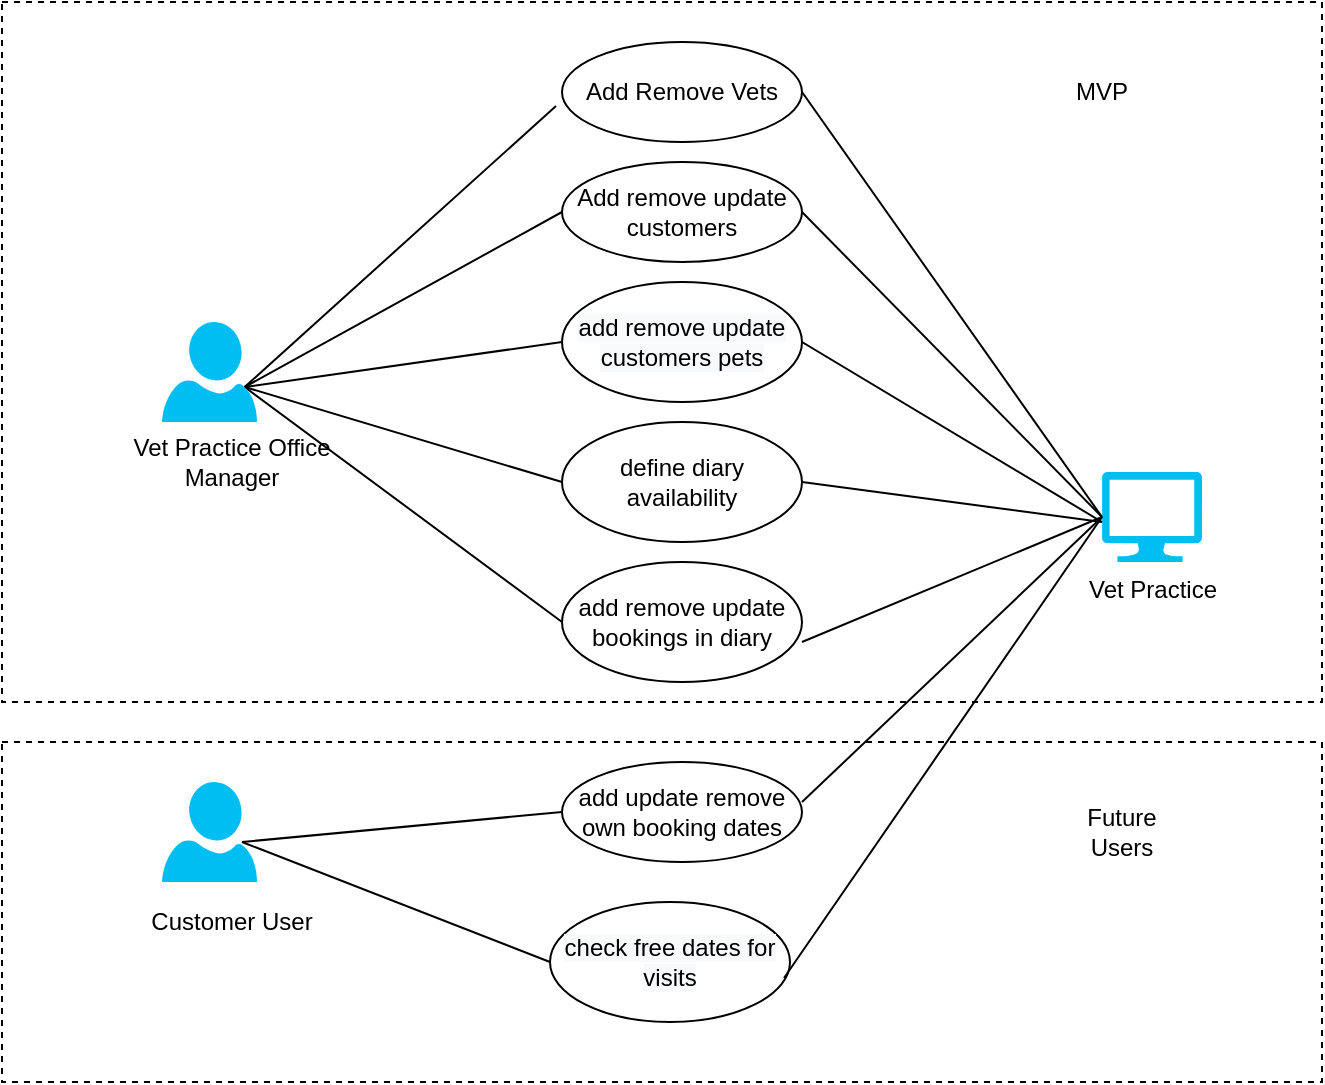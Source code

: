 <mxfile version="13.9.9" type="device"><diagram id="GsEyi_POrX0OUxuZbeeM" name="Page-1"><mxGraphModel dx="946" dy="672" grid="1" gridSize="10" guides="1" tooltips="1" connect="1" arrows="1" fold="1" page="1" pageScale="1" pageWidth="827" pageHeight="1169" math="0" shadow="0"><root><mxCell id="0"/><mxCell id="1" parent="0"/><mxCell id="K7tQ_fAobIug_253_lpT-1" value="Vet Practice Office Manager&lt;br&gt;" style="text;html=1;strokeColor=none;fillColor=none;align=center;verticalAlign=middle;whiteSpace=wrap;rounded=0;" vertex="1" parent="1"><mxGeometry x="80" y="190" width="110" height="100" as="geometry"/></mxCell><mxCell id="K7tQ_fAobIug_253_lpT-29" style="edgeStyle=none;rounded=0;orthogonalLoop=1;jettySize=auto;html=1;exitX=0.87;exitY=0.65;exitDx=0;exitDy=0;exitPerimeter=0;entryX=0;entryY=0.5;entryDx=0;entryDy=0;endArrow=none;endFill=0;" edge="1" parent="1" source="K7tQ_fAobIug_253_lpT-2" target="K7tQ_fAobIug_253_lpT-15"><mxGeometry relative="1" as="geometry"/></mxCell><mxCell id="K7tQ_fAobIug_253_lpT-30" style="edgeStyle=none;rounded=0;orthogonalLoop=1;jettySize=auto;html=1;exitX=0.87;exitY=0.65;exitDx=0;exitDy=0;exitPerimeter=0;entryX=0;entryY=0.5;entryDx=0;entryDy=0;endArrow=none;endFill=0;" edge="1" parent="1" source="K7tQ_fAobIug_253_lpT-2" target="K7tQ_fAobIug_253_lpT-16"><mxGeometry relative="1" as="geometry"/></mxCell><mxCell id="K7tQ_fAobIug_253_lpT-31" style="edgeStyle=none;rounded=0;orthogonalLoop=1;jettySize=auto;html=1;exitX=0.87;exitY=0.65;exitDx=0;exitDy=0;exitPerimeter=0;entryX=0;entryY=0.5;entryDx=0;entryDy=0;endArrow=none;endFill=0;" edge="1" parent="1" source="K7tQ_fAobIug_253_lpT-2" target="K7tQ_fAobIug_253_lpT-17"><mxGeometry relative="1" as="geometry"/></mxCell><mxCell id="K7tQ_fAobIug_253_lpT-32" style="edgeStyle=none;rounded=0;orthogonalLoop=1;jettySize=auto;html=1;exitX=0.87;exitY=0.65;exitDx=0;exitDy=0;exitPerimeter=0;entryX=0;entryY=0.5;entryDx=0;entryDy=0;endArrow=none;endFill=0;" edge="1" parent="1" source="K7tQ_fAobIug_253_lpT-2" target="K7tQ_fAobIug_253_lpT-18"><mxGeometry relative="1" as="geometry"/></mxCell><mxCell id="K7tQ_fAobIug_253_lpT-2" value="" style="verticalLabelPosition=bottom;html=1;verticalAlign=top;align=center;strokeColor=none;fillColor=#00BEF2;shape=mxgraph.azure.user;" vertex="1" parent="1"><mxGeometry x="100" y="170" width="47.5" height="50" as="geometry"/></mxCell><mxCell id="K7tQ_fAobIug_253_lpT-3" value="Vet Practice&lt;br&gt;" style="verticalLabelPosition=bottom;html=1;verticalAlign=top;align=center;strokeColor=none;fillColor=#00BEF2;shape=mxgraph.azure.computer;pointerEvents=1;" vertex="1" parent="1"><mxGeometry x="570" y="245" width="50" height="45" as="geometry"/></mxCell><mxCell id="K7tQ_fAobIug_253_lpT-7" value="Customer User&lt;br&gt;" style="text;html=1;strokeColor=none;fillColor=none;align=center;verticalAlign=middle;whiteSpace=wrap;rounded=0;" vertex="1" parent="1"><mxGeometry x="80" y="420" width="110" height="100" as="geometry"/></mxCell><mxCell id="K7tQ_fAobIug_253_lpT-8" value="" style="verticalLabelPosition=bottom;html=1;verticalAlign=top;align=center;strokeColor=none;fillColor=#00BEF2;shape=mxgraph.azure.user;" vertex="1" parent="1"><mxGeometry x="100" y="400" width="47.5" height="50" as="geometry"/></mxCell><mxCell id="K7tQ_fAobIug_253_lpT-36" style="edgeStyle=none;rounded=0;orthogonalLoop=1;jettySize=auto;html=1;exitX=1;exitY=0.5;exitDx=0;exitDy=0;entryX=0;entryY=0.5;entryDx=0;entryDy=0;entryPerimeter=0;endArrow=none;endFill=0;" edge="1" parent="1" source="K7tQ_fAobIug_253_lpT-14" target="K7tQ_fAobIug_253_lpT-3"><mxGeometry relative="1" as="geometry"/></mxCell><mxCell id="K7tQ_fAobIug_253_lpT-14" value="&lt;span&gt;Add Remove Vets&lt;/span&gt;" style="ellipse;whiteSpace=wrap;html=1;" vertex="1" parent="1"><mxGeometry x="300" y="30" width="120" height="50" as="geometry"/></mxCell><mxCell id="K7tQ_fAobIug_253_lpT-35" style="edgeStyle=none;rounded=0;orthogonalLoop=1;jettySize=auto;html=1;exitX=1;exitY=0.5;exitDx=0;exitDy=0;entryX=0;entryY=0.5;entryDx=0;entryDy=0;entryPerimeter=0;endArrow=none;endFill=0;" edge="1" parent="1" source="K7tQ_fAobIug_253_lpT-15" target="K7tQ_fAobIug_253_lpT-3"><mxGeometry relative="1" as="geometry"/></mxCell><mxCell id="K7tQ_fAobIug_253_lpT-15" value="&lt;span&gt;Add remove update customers&lt;/span&gt;" style="ellipse;whiteSpace=wrap;html=1;" vertex="1" parent="1"><mxGeometry x="300" y="90" width="120" height="50" as="geometry"/></mxCell><mxCell id="K7tQ_fAobIug_253_lpT-34" style="edgeStyle=none;rounded=0;orthogonalLoop=1;jettySize=auto;html=1;exitX=1;exitY=0.5;exitDx=0;exitDy=0;endArrow=none;endFill=0;" edge="1" parent="1" source="K7tQ_fAobIug_253_lpT-16"><mxGeometry relative="1" as="geometry"><mxPoint x="570" y="270" as="targetPoint"/></mxGeometry></mxCell><mxCell id="K7tQ_fAobIug_253_lpT-16" value="&lt;meta charset=&quot;utf-8&quot;&gt;&lt;span style=&quot;color: rgb(0, 0, 0); font-family: helvetica; font-size: 12px; font-style: normal; font-weight: 400; letter-spacing: normal; text-align: center; text-indent: 0px; text-transform: none; word-spacing: 0px; background-color: rgb(248, 249, 250); display: inline; float: none;&quot;&gt;add remove update customers pets&lt;/span&gt;" style="ellipse;whiteSpace=wrap;html=1;" vertex="1" parent="1"><mxGeometry x="300" y="150" width="120" height="60" as="geometry"/></mxCell><mxCell id="K7tQ_fAobIug_253_lpT-33" style="edgeStyle=none;rounded=0;orthogonalLoop=1;jettySize=auto;html=1;exitX=1;exitY=0.5;exitDx=0;exitDy=0;endArrow=none;endFill=0;" edge="1" parent="1" source="K7tQ_fAobIug_253_lpT-17"><mxGeometry relative="1" as="geometry"><mxPoint x="570" y="270" as="targetPoint"/></mxGeometry></mxCell><mxCell id="K7tQ_fAobIug_253_lpT-17" value="&lt;span&gt;define diary availability&lt;/span&gt;" style="ellipse;whiteSpace=wrap;html=1;" vertex="1" parent="1"><mxGeometry x="300" y="220" width="120" height="60" as="geometry"/></mxCell><mxCell id="K7tQ_fAobIug_253_lpT-18" value="&lt;span&gt;add remove update bookings in diary&lt;/span&gt;" style="ellipse;whiteSpace=wrap;html=1;" vertex="1" parent="1"><mxGeometry x="300" y="290" width="120" height="60" as="geometry"/></mxCell><mxCell id="K7tQ_fAobIug_253_lpT-19" value="&lt;span&gt;add update remove own booking dates&lt;/span&gt;" style="ellipse;whiteSpace=wrap;html=1;" vertex="1" parent="1"><mxGeometry x="300" y="390" width="120" height="50" as="geometry"/></mxCell><mxCell id="K7tQ_fAobIug_253_lpT-20" value="&lt;meta charset=&quot;utf-8&quot;&gt;&lt;span style=&quot;color: rgb(0, 0, 0); font-family: helvetica; font-size: 12px; font-style: normal; font-weight: 400; letter-spacing: normal; text-align: center; text-indent: 0px; text-transform: none; word-spacing: 0px; background-color: rgb(248, 249, 250); display: inline; float: none;&quot;&gt;check free dates for visits&lt;/span&gt;" style="ellipse;whiteSpace=wrap;html=1;" vertex="1" parent="1"><mxGeometry x="294" y="460" width="120" height="60" as="geometry"/></mxCell><mxCell id="K7tQ_fAobIug_253_lpT-21" value="" style="endArrow=none;html=1;entryX=0;entryY=0.5;entryDx=0;entryDy=0;entryPerimeter=0;endFill=0;" edge="1" parent="1" target="K7tQ_fAobIug_253_lpT-3"><mxGeometry width="50" height="50" relative="1" as="geometry"><mxPoint x="420" y="330" as="sourcePoint"/><mxPoint x="470" y="280" as="targetPoint"/></mxGeometry></mxCell><mxCell id="K7tQ_fAobIug_253_lpT-22" value="" style="endArrow=none;html=1;exitX=0.975;exitY=0.633;exitDx=0;exitDy=0;exitPerimeter=0;entryX=0;entryY=0.5;entryDx=0;entryDy=0;entryPerimeter=0;endFill=0;" edge="1" parent="1" source="K7tQ_fAobIug_253_lpT-20" target="K7tQ_fAobIug_253_lpT-3"><mxGeometry width="50" height="50" relative="1" as="geometry"><mxPoint x="420" y="490" as="sourcePoint"/><mxPoint x="460" y="440" as="targetPoint"/></mxGeometry></mxCell><mxCell id="K7tQ_fAobIug_253_lpT-24" value="" style="endArrow=none;html=1;exitX=0.87;exitY=0.65;exitDx=0;exitDy=0;exitPerimeter=0;entryX=-0.025;entryY=0.64;entryDx=0;entryDy=0;entryPerimeter=0;endFill=0;" edge="1" parent="1" source="K7tQ_fAobIug_253_lpT-2" target="K7tQ_fAobIug_253_lpT-14"><mxGeometry width="50" height="50" relative="1" as="geometry"><mxPoint x="210" y="190" as="sourcePoint"/><mxPoint x="260" y="140" as="targetPoint"/></mxGeometry></mxCell><mxCell id="K7tQ_fAobIug_253_lpT-25" value="" style="endArrow=none;html=1;entryX=0;entryY=0.5;entryDx=0;entryDy=0;entryPerimeter=0;endFill=0;" edge="1" parent="1" target="K7tQ_fAobIug_253_lpT-3"><mxGeometry width="50" height="50" relative="1" as="geometry"><mxPoint x="420" y="410" as="sourcePoint"/><mxPoint x="470" y="360" as="targetPoint"/></mxGeometry></mxCell><mxCell id="K7tQ_fAobIug_253_lpT-26" value="" style="endArrow=none;html=1;entryX=0;entryY=0.5;entryDx=0;entryDy=0;" edge="1" parent="1" target="K7tQ_fAobIug_253_lpT-20"><mxGeometry width="50" height="50" relative="1" as="geometry"><mxPoint x="140" y="430" as="sourcePoint"/><mxPoint x="190" y="380" as="targetPoint"/></mxGeometry></mxCell><mxCell id="K7tQ_fAobIug_253_lpT-28" value="" style="endArrow=none;html=1;entryX=0;entryY=0.5;entryDx=0;entryDy=0;" edge="1" parent="1" target="K7tQ_fAobIug_253_lpT-19"><mxGeometry width="50" height="50" relative="1" as="geometry"><mxPoint x="140" y="430" as="sourcePoint"/><mxPoint x="190" y="380" as="targetPoint"/></mxGeometry></mxCell><mxCell id="K7tQ_fAobIug_253_lpT-37" value="" style="rounded=0;whiteSpace=wrap;html=1;dashed=1;fillColor=none;" vertex="1" parent="1"><mxGeometry x="20" y="10" width="660" height="350" as="geometry"/></mxCell><mxCell id="K7tQ_fAobIug_253_lpT-38" value="" style="rounded=0;whiteSpace=wrap;html=1;dashed=1;fillColor=none;" vertex="1" parent="1"><mxGeometry x="20" y="380" width="660" height="170" as="geometry"/></mxCell><mxCell id="K7tQ_fAobIug_253_lpT-39" value="MVP" style="text;html=1;strokeColor=none;fillColor=none;align=center;verticalAlign=middle;whiteSpace=wrap;rounded=0;dashed=1;" vertex="1" parent="1"><mxGeometry x="550" y="45" width="40" height="20" as="geometry"/></mxCell><mxCell id="K7tQ_fAobIug_253_lpT-40" value="Future Users&lt;br&gt;" style="text;html=1;strokeColor=none;fillColor=none;align=center;verticalAlign=middle;whiteSpace=wrap;rounded=0;dashed=1;" vertex="1" parent="1"><mxGeometry x="560" y="415" width="40" height="20" as="geometry"/></mxCell></root></mxGraphModel></diagram></mxfile>